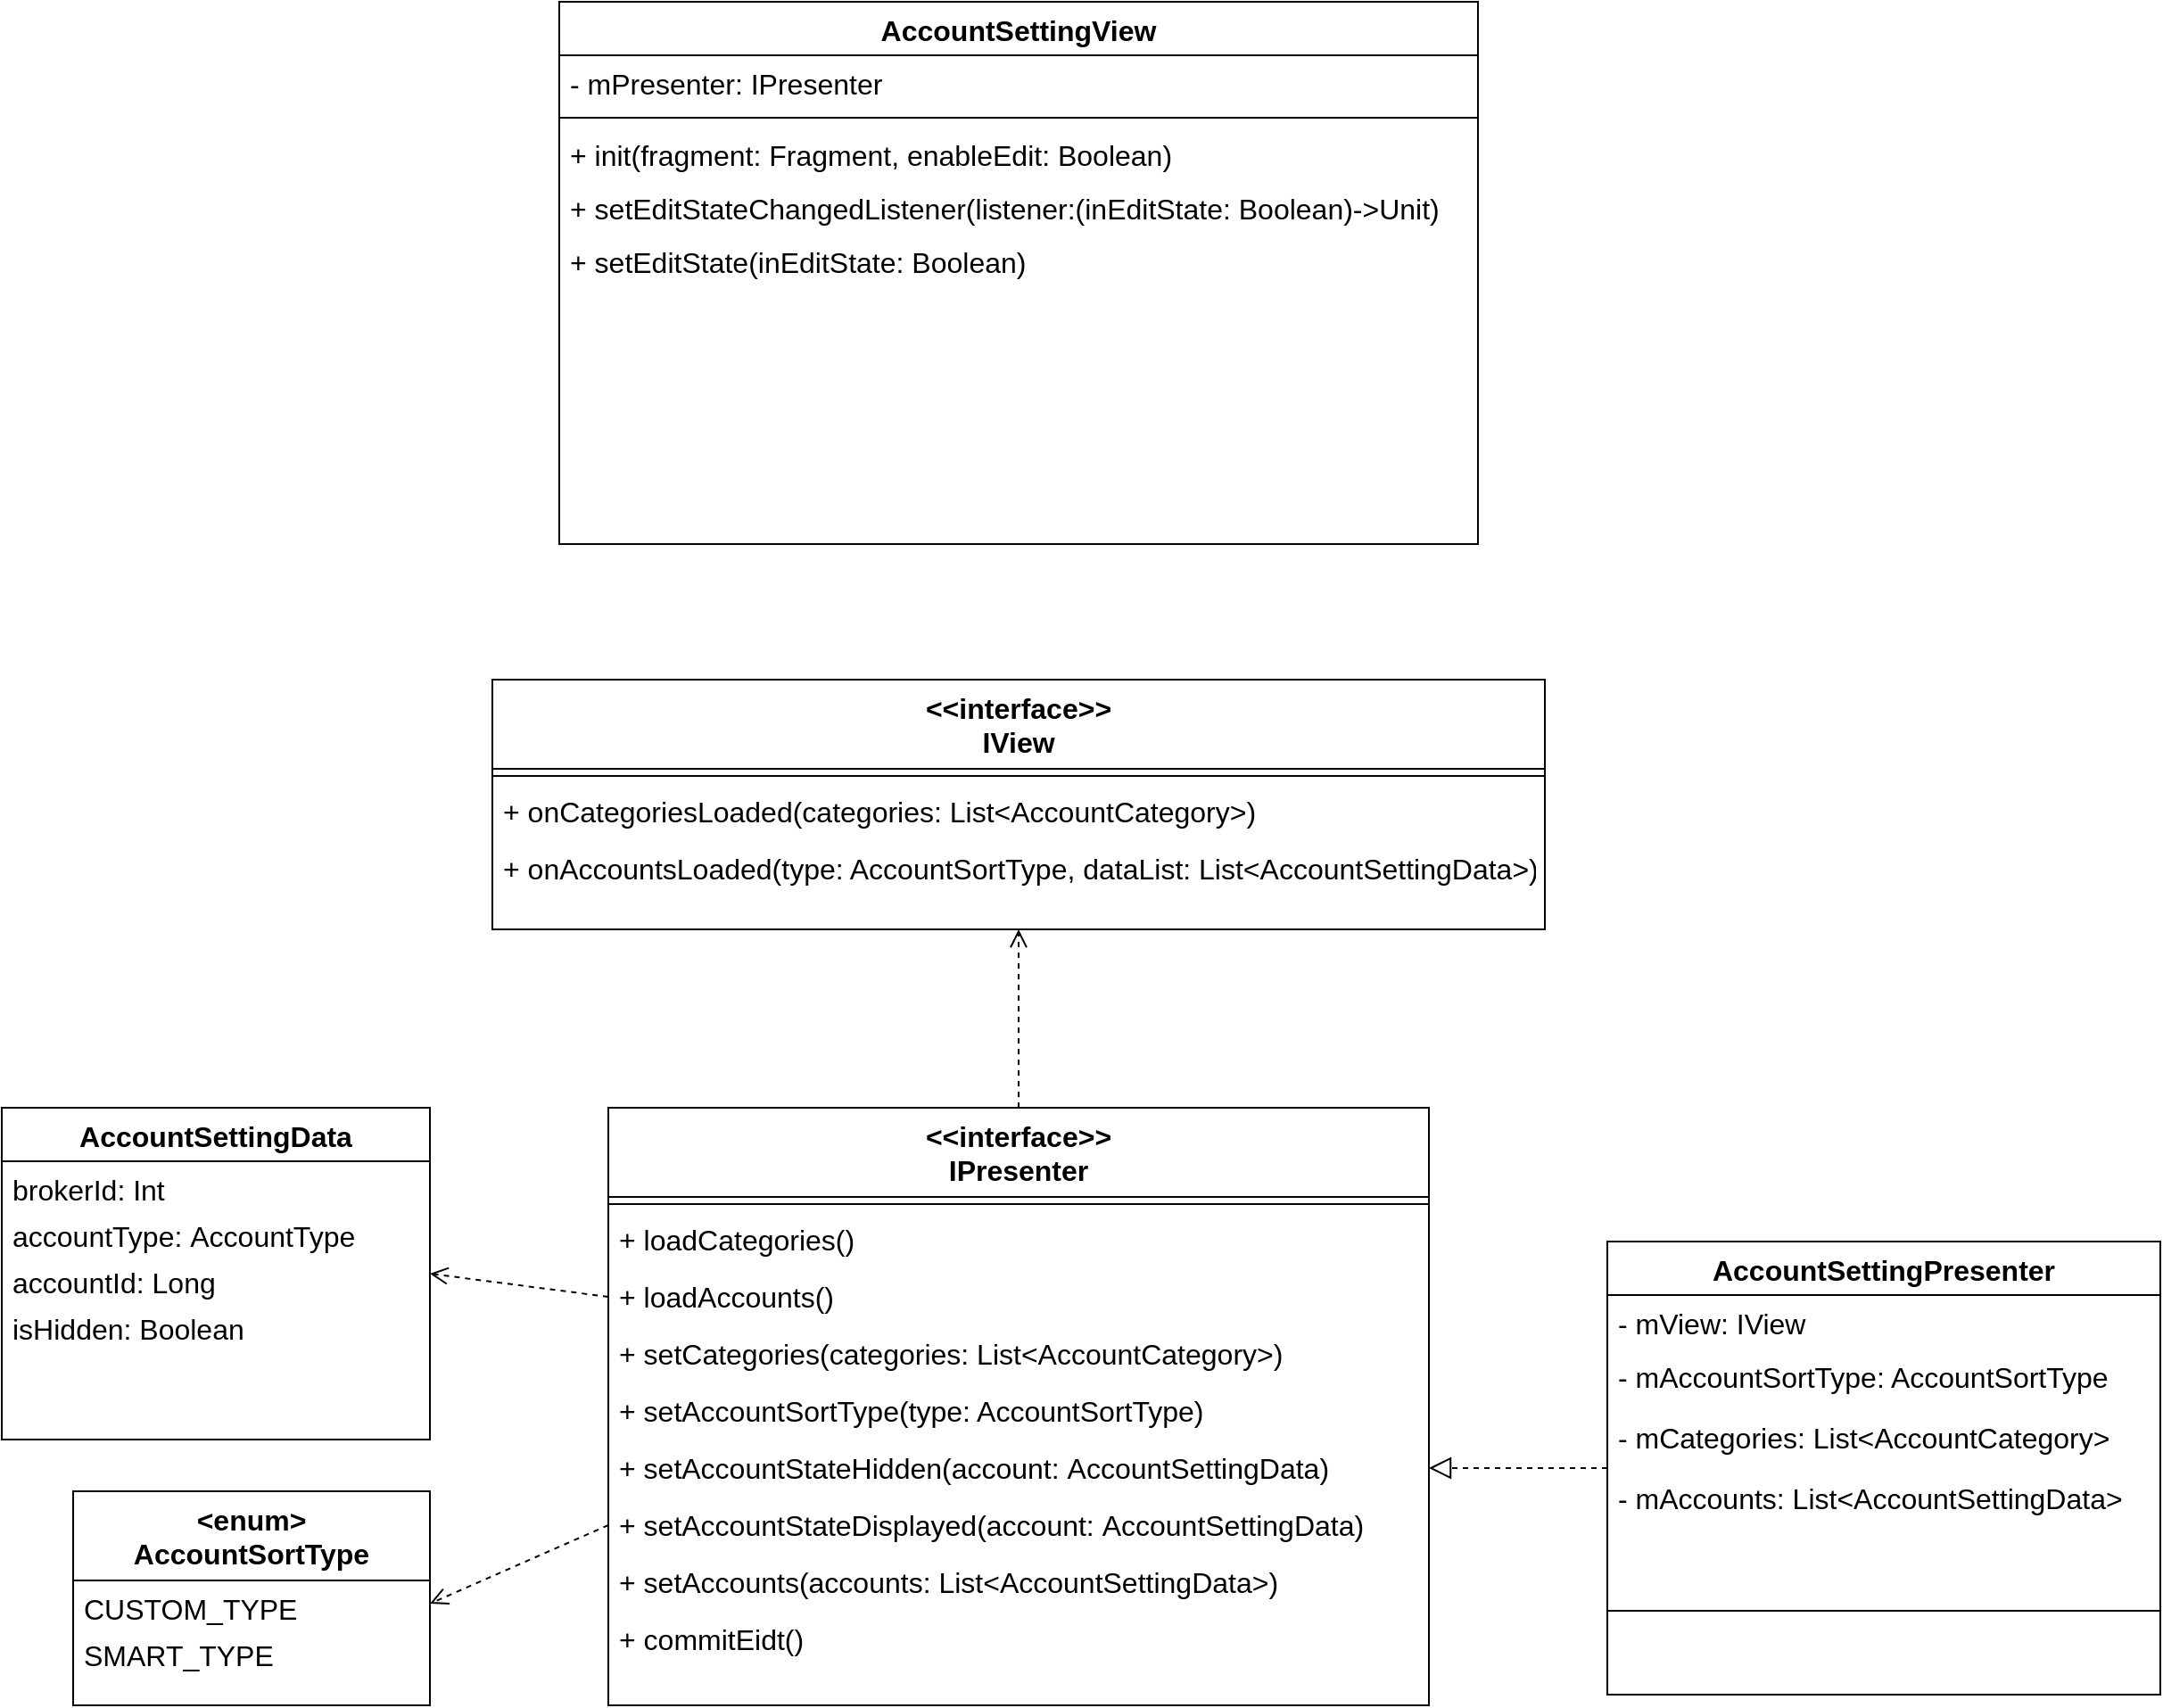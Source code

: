<mxfile version="14.4.3" type="github">
  <diagram id="C5RBs43oDa-KdzZeNtuy" name="Page-1">
    <mxGraphModel dx="2891" dy="864" grid="1" gridSize="10" guides="1" tooltips="1" connect="1" arrows="1" fold="1" page="1" pageScale="1" pageWidth="827" pageHeight="1169" math="0" shadow="0">
      <root>
        <mxCell id="WIyWlLk6GJQsqaUBKTNV-0" />
        <mxCell id="WIyWlLk6GJQsqaUBKTNV-1" parent="WIyWlLk6GJQsqaUBKTNV-0" />
        <mxCell id="xnnZhszqKdKNAVh4ZbWn-104" value="" style="html=1;verticalAlign=bottom;endArrow=open;dashed=1;endSize=8;entryX=1;entryY=0.5;entryDx=0;entryDy=0;fontSize=16;exitX=0;exitY=0.5;exitDx=0;exitDy=0;" edge="1" parent="WIyWlLk6GJQsqaUBKTNV-1" source="xnnZhszqKdKNAVh4ZbWn-133" target="xnnZhszqKdKNAVh4ZbWn-137">
          <mxGeometry relative="1" as="geometry">
            <mxPoint x="-1560" y="1195" as="sourcePoint" />
            <mxPoint x="-960" y="1080" as="targetPoint" />
          </mxGeometry>
        </mxCell>
        <mxCell id="xnnZhszqKdKNAVh4ZbWn-121" value="&lt;&lt;interface&gt;&gt;&#xa;IView&#xa;" style="swimlane;fontStyle=1;align=center;verticalAlign=top;childLayout=stackLayout;horizontal=1;startSize=50;horizontalStack=0;resizeParent=1;resizeLast=0;collapsible=1;marginBottom=0;rounded=0;shadow=0;strokeWidth=1;fontSize=16;" vertex="1" parent="WIyWlLk6GJQsqaUBKTNV-1">
          <mxGeometry x="-1195" y="650" width="590" height="140" as="geometry">
            <mxRectangle x="130" y="380" width="160" height="26" as="alternateBounds" />
          </mxGeometry>
        </mxCell>
        <mxCell id="xnnZhszqKdKNAVh4ZbWn-122" value="" style="line;html=1;strokeWidth=1;align=left;verticalAlign=middle;spacingTop=-1;spacingLeft=3;spacingRight=3;rotatable=0;labelPosition=right;points=[];portConstraint=eastwest;fontSize=16;" vertex="1" parent="xnnZhszqKdKNAVh4ZbWn-121">
          <mxGeometry y="50" width="590" height="8" as="geometry" />
        </mxCell>
        <mxCell id="xnnZhszqKdKNAVh4ZbWn-123" value="+ onCategoriesLoaded(categories: List&lt;AccountCategory&gt;)" style="text;align=left;verticalAlign=top;spacingLeft=4;spacingRight=4;overflow=hidden;rotatable=0;points=[[0,0.5],[1,0.5]];portConstraint=eastwest;fontSize=16;" vertex="1" parent="xnnZhszqKdKNAVh4ZbWn-121">
          <mxGeometry y="58" width="590" height="32" as="geometry" />
        </mxCell>
        <mxCell id="xnnZhszqKdKNAVh4ZbWn-128" value="+ onAccountsLoaded(type: AccountSortType, dataList: List&lt;AccountSettingData&gt;)" style="text;align=left;verticalAlign=top;spacingLeft=4;spacingRight=4;overflow=hidden;rotatable=0;points=[[0,0.5],[1,0.5]];portConstraint=eastwest;fontSize=16;" vertex="1" parent="xnnZhszqKdKNAVh4ZbWn-121">
          <mxGeometry y="90" width="590" height="30" as="geometry" />
        </mxCell>
        <mxCell id="xnnZhszqKdKNAVh4ZbWn-124" value="&lt;&lt;interface&gt;&gt;&#xa;IPresenter&#xa;" style="swimlane;fontStyle=1;align=center;verticalAlign=top;childLayout=stackLayout;horizontal=1;startSize=50;horizontalStack=0;resizeParent=1;resizeLast=0;collapsible=1;marginBottom=0;rounded=0;shadow=0;strokeWidth=1;fontSize=16;" vertex="1" parent="WIyWlLk6GJQsqaUBKTNV-1">
          <mxGeometry x="-1130" y="890" width="460" height="335" as="geometry">
            <mxRectangle x="130" y="380" width="160" height="26" as="alternateBounds" />
          </mxGeometry>
        </mxCell>
        <mxCell id="xnnZhszqKdKNAVh4ZbWn-125" value="" style="line;html=1;strokeWidth=1;align=left;verticalAlign=middle;spacingTop=-1;spacingLeft=3;spacingRight=3;rotatable=0;labelPosition=right;points=[];portConstraint=eastwest;fontSize=16;" vertex="1" parent="xnnZhszqKdKNAVh4ZbWn-124">
          <mxGeometry y="50" width="460" height="8" as="geometry" />
        </mxCell>
        <mxCell id="xnnZhszqKdKNAVh4ZbWn-126" value="+ loadCategories()" style="text;align=left;verticalAlign=top;spacingLeft=4;spacingRight=4;overflow=hidden;rotatable=0;points=[[0,0.5],[1,0.5]];portConstraint=eastwest;fontSize=16;" vertex="1" parent="xnnZhszqKdKNAVh4ZbWn-124">
          <mxGeometry y="58" width="460" height="32" as="geometry" />
        </mxCell>
        <mxCell id="xnnZhszqKdKNAVh4ZbWn-129" value="+ loadAccounts()" style="text;align=left;verticalAlign=top;spacingLeft=4;spacingRight=4;overflow=hidden;rotatable=0;points=[[0,0.5],[1,0.5]];portConstraint=eastwest;fontSize=16;" vertex="1" parent="xnnZhszqKdKNAVh4ZbWn-124">
          <mxGeometry y="90" width="460" height="32" as="geometry" />
        </mxCell>
        <mxCell id="xnnZhszqKdKNAVh4ZbWn-130" value="+ setCategories(categories: List&lt;AccountCategory&gt;)" style="text;align=left;verticalAlign=top;spacingLeft=4;spacingRight=4;overflow=hidden;rotatable=0;points=[[0,0.5],[1,0.5]];portConstraint=eastwest;fontSize=16;" vertex="1" parent="xnnZhszqKdKNAVh4ZbWn-124">
          <mxGeometry y="122" width="460" height="32" as="geometry" />
        </mxCell>
        <mxCell id="xnnZhszqKdKNAVh4ZbWn-131" value="+ setAccountSortType(type: AccountSortType)" style="text;align=left;verticalAlign=top;spacingLeft=4;spacingRight=4;overflow=hidden;rotatable=0;points=[[0,0.5],[1,0.5]];portConstraint=eastwest;fontSize=16;" vertex="1" parent="xnnZhszqKdKNAVh4ZbWn-124">
          <mxGeometry y="154" width="460" height="32" as="geometry" />
        </mxCell>
        <mxCell id="xnnZhszqKdKNAVh4ZbWn-132" value="+ setAccountStateHidden(account: AccountSettingData)" style="text;align=left;verticalAlign=top;spacingLeft=4;spacingRight=4;overflow=hidden;rotatable=0;points=[[0,0.5],[1,0.5]];portConstraint=eastwest;fontSize=16;" vertex="1" parent="xnnZhszqKdKNAVh4ZbWn-124">
          <mxGeometry y="186" width="460" height="32" as="geometry" />
        </mxCell>
        <mxCell id="xnnZhszqKdKNAVh4ZbWn-133" value="+ setAccountStateDisplayed(account: AccountSettingData)" style="text;align=left;verticalAlign=top;spacingLeft=4;spacingRight=4;overflow=hidden;rotatable=0;points=[[0,0.5],[1,0.5]];portConstraint=eastwest;fontSize=16;" vertex="1" parent="xnnZhszqKdKNAVh4ZbWn-124">
          <mxGeometry y="218" width="460" height="32" as="geometry" />
        </mxCell>
        <mxCell id="xnnZhszqKdKNAVh4ZbWn-134" value="+ setAccounts(accounts: List&lt;AccountSettingData&gt;)&#xa;" style="text;align=left;verticalAlign=top;spacingLeft=4;spacingRight=4;overflow=hidden;rotatable=0;points=[[0,0.5],[1,0.5]];portConstraint=eastwest;fontSize=16;" vertex="1" parent="xnnZhszqKdKNAVh4ZbWn-124">
          <mxGeometry y="250" width="460" height="32" as="geometry" />
        </mxCell>
        <mxCell id="xnnZhszqKdKNAVh4ZbWn-135" value="+ commitEidt()" style="text;align=left;verticalAlign=top;spacingLeft=4;spacingRight=4;overflow=hidden;rotatable=0;points=[[0,0.5],[1,0.5]];portConstraint=eastwest;fontSize=16;" vertex="1" parent="xnnZhszqKdKNAVh4ZbWn-124">
          <mxGeometry y="282" width="460" height="32" as="geometry" />
        </mxCell>
        <mxCell id="xnnZhszqKdKNAVh4ZbWn-136" value="&lt;enum&gt;&#xa;AccountSortType" style="swimlane;fontStyle=1;align=center;verticalAlign=top;childLayout=stackLayout;horizontal=1;startSize=50;horizontalStack=0;resizeParent=1;resizeLast=0;collapsible=1;marginBottom=0;rounded=0;shadow=0;strokeWidth=1;fontSize=16;" vertex="1" parent="WIyWlLk6GJQsqaUBKTNV-1">
          <mxGeometry x="-1430" y="1105" width="200" height="120" as="geometry">
            <mxRectangle x="130" y="380" width="160" height="26" as="alternateBounds" />
          </mxGeometry>
        </mxCell>
        <mxCell id="xnnZhszqKdKNAVh4ZbWn-137" value="CUSTOM_TYPE" style="text;align=left;verticalAlign=top;spacingLeft=4;spacingRight=4;overflow=hidden;rotatable=0;points=[[0,0.5],[1,0.5]];portConstraint=eastwest;fontSize=16;" vertex="1" parent="xnnZhszqKdKNAVh4ZbWn-136">
          <mxGeometry y="50" width="200" height="26" as="geometry" />
        </mxCell>
        <mxCell id="xnnZhszqKdKNAVh4ZbWn-139" value="SMART_TYPE" style="text;align=left;verticalAlign=top;spacingLeft=4;spacingRight=4;overflow=hidden;rotatable=0;points=[[0,0.5],[1,0.5]];portConstraint=eastwest;rounded=0;shadow=0;html=0;fontSize=16;" vertex="1" parent="xnnZhszqKdKNAVh4ZbWn-136">
          <mxGeometry y="76" width="200" height="26" as="geometry" />
        </mxCell>
        <mxCell id="xnnZhszqKdKNAVh4ZbWn-140" value="AccountSettingData" style="swimlane;fontStyle=1;align=center;verticalAlign=top;childLayout=stackLayout;horizontal=1;startSize=30;horizontalStack=0;resizeParent=1;resizeLast=0;collapsible=1;marginBottom=0;rounded=0;shadow=0;strokeWidth=1;fontSize=16;" vertex="1" parent="WIyWlLk6GJQsqaUBKTNV-1">
          <mxGeometry x="-1470" y="890" width="240" height="186" as="geometry">
            <mxRectangle x="130" y="380" width="160" height="26" as="alternateBounds" />
          </mxGeometry>
        </mxCell>
        <mxCell id="xnnZhszqKdKNAVh4ZbWn-141" value="brokerId: Int" style="text;align=left;verticalAlign=top;spacingLeft=4;spacingRight=4;overflow=hidden;rotatable=0;points=[[0,0.5],[1,0.5]];portConstraint=eastwest;fontSize=16;" vertex="1" parent="xnnZhszqKdKNAVh4ZbWn-140">
          <mxGeometry y="30" width="240" height="26" as="geometry" />
        </mxCell>
        <mxCell id="xnnZhszqKdKNAVh4ZbWn-142" value="accountType: AccountType" style="text;align=left;verticalAlign=top;spacingLeft=4;spacingRight=4;overflow=hidden;rotatable=0;points=[[0,0.5],[1,0.5]];portConstraint=eastwest;rounded=0;shadow=0;html=0;fontSize=16;" vertex="1" parent="xnnZhszqKdKNAVh4ZbWn-140">
          <mxGeometry y="56" width="240" height="26" as="geometry" />
        </mxCell>
        <mxCell id="xnnZhszqKdKNAVh4ZbWn-143" value="accountId: Long" style="text;align=left;verticalAlign=top;spacingLeft=4;spacingRight=4;overflow=hidden;rotatable=0;points=[[0,0.5],[1,0.5]];portConstraint=eastwest;rounded=0;shadow=0;html=0;fontSize=16;" vertex="1" parent="xnnZhszqKdKNAVh4ZbWn-140">
          <mxGeometry y="82" width="240" height="26" as="geometry" />
        </mxCell>
        <mxCell id="xnnZhszqKdKNAVh4ZbWn-144" value="isHidden: Boolean" style="text;align=left;verticalAlign=top;spacingLeft=4;spacingRight=4;overflow=hidden;rotatable=0;points=[[0,0.5],[1,0.5]];portConstraint=eastwest;rounded=0;shadow=0;html=0;fontSize=16;" vertex="1" parent="xnnZhszqKdKNAVh4ZbWn-140">
          <mxGeometry y="108" width="240" height="26" as="geometry" />
        </mxCell>
        <mxCell id="xnnZhszqKdKNAVh4ZbWn-147" value="" style="html=1;verticalAlign=bottom;endArrow=open;dashed=1;endSize=8;entryX=1;entryY=0.5;entryDx=0;entryDy=0;fontSize=16;exitX=0;exitY=0.5;exitDx=0;exitDy=0;" edge="1" parent="WIyWlLk6GJQsqaUBKTNV-1" source="xnnZhszqKdKNAVh4ZbWn-129" target="xnnZhszqKdKNAVh4ZbWn-140">
          <mxGeometry relative="1" as="geometry">
            <mxPoint x="-300" y="1105" as="sourcePoint" />
            <mxPoint x="80" y="1015" as="targetPoint" />
          </mxGeometry>
        </mxCell>
        <mxCell id="xnnZhszqKdKNAVh4ZbWn-149" value="" style="html=1;verticalAlign=bottom;endArrow=open;dashed=1;endSize=8;fontSize=16;exitX=0.5;exitY=0;exitDx=0;exitDy=0;entryX=0.5;entryY=1;entryDx=0;entryDy=0;" edge="1" parent="WIyWlLk6GJQsqaUBKTNV-1" source="xnnZhszqKdKNAVh4ZbWn-124" target="xnnZhszqKdKNAVh4ZbWn-121">
          <mxGeometry relative="1" as="geometry">
            <mxPoint x="-1150" y="1087.0" as="sourcePoint" />
            <mxPoint x="-1250" y="890" as="targetPoint" />
          </mxGeometry>
        </mxCell>
        <mxCell id="xnnZhszqKdKNAVh4ZbWn-150" value="AccountSettingPresenter" style="swimlane;fontStyle=1;align=center;verticalAlign=top;childLayout=stackLayout;horizontal=1;startSize=30;horizontalStack=0;resizeParent=1;resizeLast=0;collapsible=1;marginBottom=0;rounded=0;shadow=0;strokeWidth=1;fontSize=16;" vertex="1" parent="WIyWlLk6GJQsqaUBKTNV-1">
          <mxGeometry x="-570" y="965" width="310" height="254" as="geometry">
            <mxRectangle x="130" y="380" width="160" height="26" as="alternateBounds" />
          </mxGeometry>
        </mxCell>
        <mxCell id="xnnZhszqKdKNAVh4ZbWn-151" value="- mView: IView" style="text;align=left;verticalAlign=top;spacingLeft=4;spacingRight=4;overflow=hidden;rotatable=0;points=[[0,0.5],[1,0.5]];portConstraint=eastwest;fontSize=16;" vertex="1" parent="xnnZhszqKdKNAVh4ZbWn-150">
          <mxGeometry y="30" width="310" height="30" as="geometry" />
        </mxCell>
        <mxCell id="xnnZhszqKdKNAVh4ZbWn-152" value="- mAccountSortType: AccountSortType" style="text;align=left;verticalAlign=top;spacingLeft=4;spacingRight=4;overflow=hidden;rotatable=0;points=[[0,0.5],[1,0.5]];portConstraint=eastwest;rounded=0;shadow=0;html=0;fontSize=16;" vertex="1" parent="xnnZhszqKdKNAVh4ZbWn-150">
          <mxGeometry y="60" width="310" height="34" as="geometry" />
        </mxCell>
        <mxCell id="xnnZhszqKdKNAVh4ZbWn-157" value="- mCategories: List&lt;AccountCategory&gt;" style="text;align=left;verticalAlign=top;spacingLeft=4;spacingRight=4;overflow=hidden;rotatable=0;points=[[0,0.5],[1,0.5]];portConstraint=eastwest;rounded=0;shadow=0;html=0;fontSize=16;" vertex="1" parent="xnnZhszqKdKNAVh4ZbWn-150">
          <mxGeometry y="94" width="310" height="34" as="geometry" />
        </mxCell>
        <mxCell id="xnnZhszqKdKNAVh4ZbWn-158" value="- mAccounts: List&lt;AccountSettingData&gt;" style="text;align=left;verticalAlign=top;spacingLeft=4;spacingRight=4;overflow=hidden;rotatable=0;points=[[0,0.5],[1,0.5]];portConstraint=eastwest;rounded=0;shadow=0;html=0;fontSize=16;" vertex="1" parent="xnnZhszqKdKNAVh4ZbWn-150">
          <mxGeometry y="128" width="310" height="34" as="geometry" />
        </mxCell>
        <mxCell id="xnnZhszqKdKNAVh4ZbWn-153" value="" style="line;html=1;strokeWidth=1;align=left;verticalAlign=middle;spacingTop=-1;spacingLeft=3;spacingRight=3;rotatable=0;labelPosition=right;points=[];portConstraint=eastwest;fontSize=16;" vertex="1" parent="xnnZhszqKdKNAVh4ZbWn-150">
          <mxGeometry y="162" width="310" height="90" as="geometry" />
        </mxCell>
        <mxCell id="xnnZhszqKdKNAVh4ZbWn-160" value="" style="endArrow=block;endSize=10;endFill=0;shadow=0;strokeWidth=1;rounded=0;elbow=vertical;exitX=0;exitY=0.5;exitDx=0;exitDy=0;fontSize=16;entryX=1;entryY=0.5;entryDx=0;entryDy=0;dashed=1;" edge="1" parent="WIyWlLk6GJQsqaUBKTNV-1" source="xnnZhszqKdKNAVh4ZbWn-150" target="xnnZhszqKdKNAVh4ZbWn-132">
          <mxGeometry width="160" relative="1" as="geometry">
            <mxPoint x="-330" y="1499" as="sourcePoint" />
            <mxPoint x="-630" y="1130" as="targetPoint" />
          </mxGeometry>
        </mxCell>
        <mxCell id="xnnZhszqKdKNAVh4ZbWn-165" value="AccountSettingView&#xa;" style="swimlane;fontStyle=1;align=center;verticalAlign=top;childLayout=stackLayout;horizontal=1;startSize=30;horizontalStack=0;resizeParent=1;resizeLast=0;collapsible=1;marginBottom=0;rounded=0;shadow=0;strokeWidth=1;fontSize=16;" vertex="1" parent="WIyWlLk6GJQsqaUBKTNV-1">
          <mxGeometry x="-1157.5" y="270" width="515" height="304" as="geometry">
            <mxRectangle x="130" y="380" width="160" height="26" as="alternateBounds" />
          </mxGeometry>
        </mxCell>
        <mxCell id="xnnZhszqKdKNAVh4ZbWn-166" value="- mPresenter: IPresenter" style="text;align=left;verticalAlign=top;spacingLeft=4;spacingRight=4;overflow=hidden;rotatable=0;points=[[0,0.5],[1,0.5]];portConstraint=eastwest;fontSize=16;" vertex="1" parent="xnnZhszqKdKNAVh4ZbWn-165">
          <mxGeometry y="30" width="515" height="30" as="geometry" />
        </mxCell>
        <mxCell id="xnnZhszqKdKNAVh4ZbWn-170" value="" style="line;html=1;strokeWidth=1;align=left;verticalAlign=middle;spacingTop=-1;spacingLeft=3;spacingRight=3;rotatable=0;labelPosition=right;points=[];portConstraint=eastwest;fontSize=16;" vertex="1" parent="xnnZhszqKdKNAVh4ZbWn-165">
          <mxGeometry y="60" width="515" height="10" as="geometry" />
        </mxCell>
        <mxCell id="xnnZhszqKdKNAVh4ZbWn-180" value="+ init(fragment: Fragment, enableEdit: Boolean)" style="text;align=left;verticalAlign=top;spacingLeft=4;spacingRight=4;overflow=hidden;rotatable=0;points=[[0,0.5],[1,0.5]];portConstraint=eastwest;fontSize=16;" vertex="1" parent="xnnZhszqKdKNAVh4ZbWn-165">
          <mxGeometry y="70" width="515" height="30" as="geometry" />
        </mxCell>
        <mxCell id="xnnZhszqKdKNAVh4ZbWn-182" value="+ setEditStateChangedListener(listener:(inEditState: Boolean)-&gt;Unit)" style="text;align=left;verticalAlign=top;spacingLeft=4;spacingRight=4;overflow=hidden;rotatable=0;points=[[0,0.5],[1,0.5]];portConstraint=eastwest;fontSize=16;" vertex="1" parent="xnnZhszqKdKNAVh4ZbWn-165">
          <mxGeometry y="100" width="515" height="30" as="geometry" />
        </mxCell>
        <mxCell id="xnnZhszqKdKNAVh4ZbWn-183" value="+ setEditState(inEditState: Boolean)" style="text;align=left;verticalAlign=top;spacingLeft=4;spacingRight=4;overflow=hidden;rotatable=0;points=[[0,0.5],[1,0.5]];portConstraint=eastwest;fontSize=16;" vertex="1" parent="xnnZhszqKdKNAVh4ZbWn-165">
          <mxGeometry y="130" width="515" height="30" as="geometry" />
        </mxCell>
      </root>
    </mxGraphModel>
  </diagram>
</mxfile>
